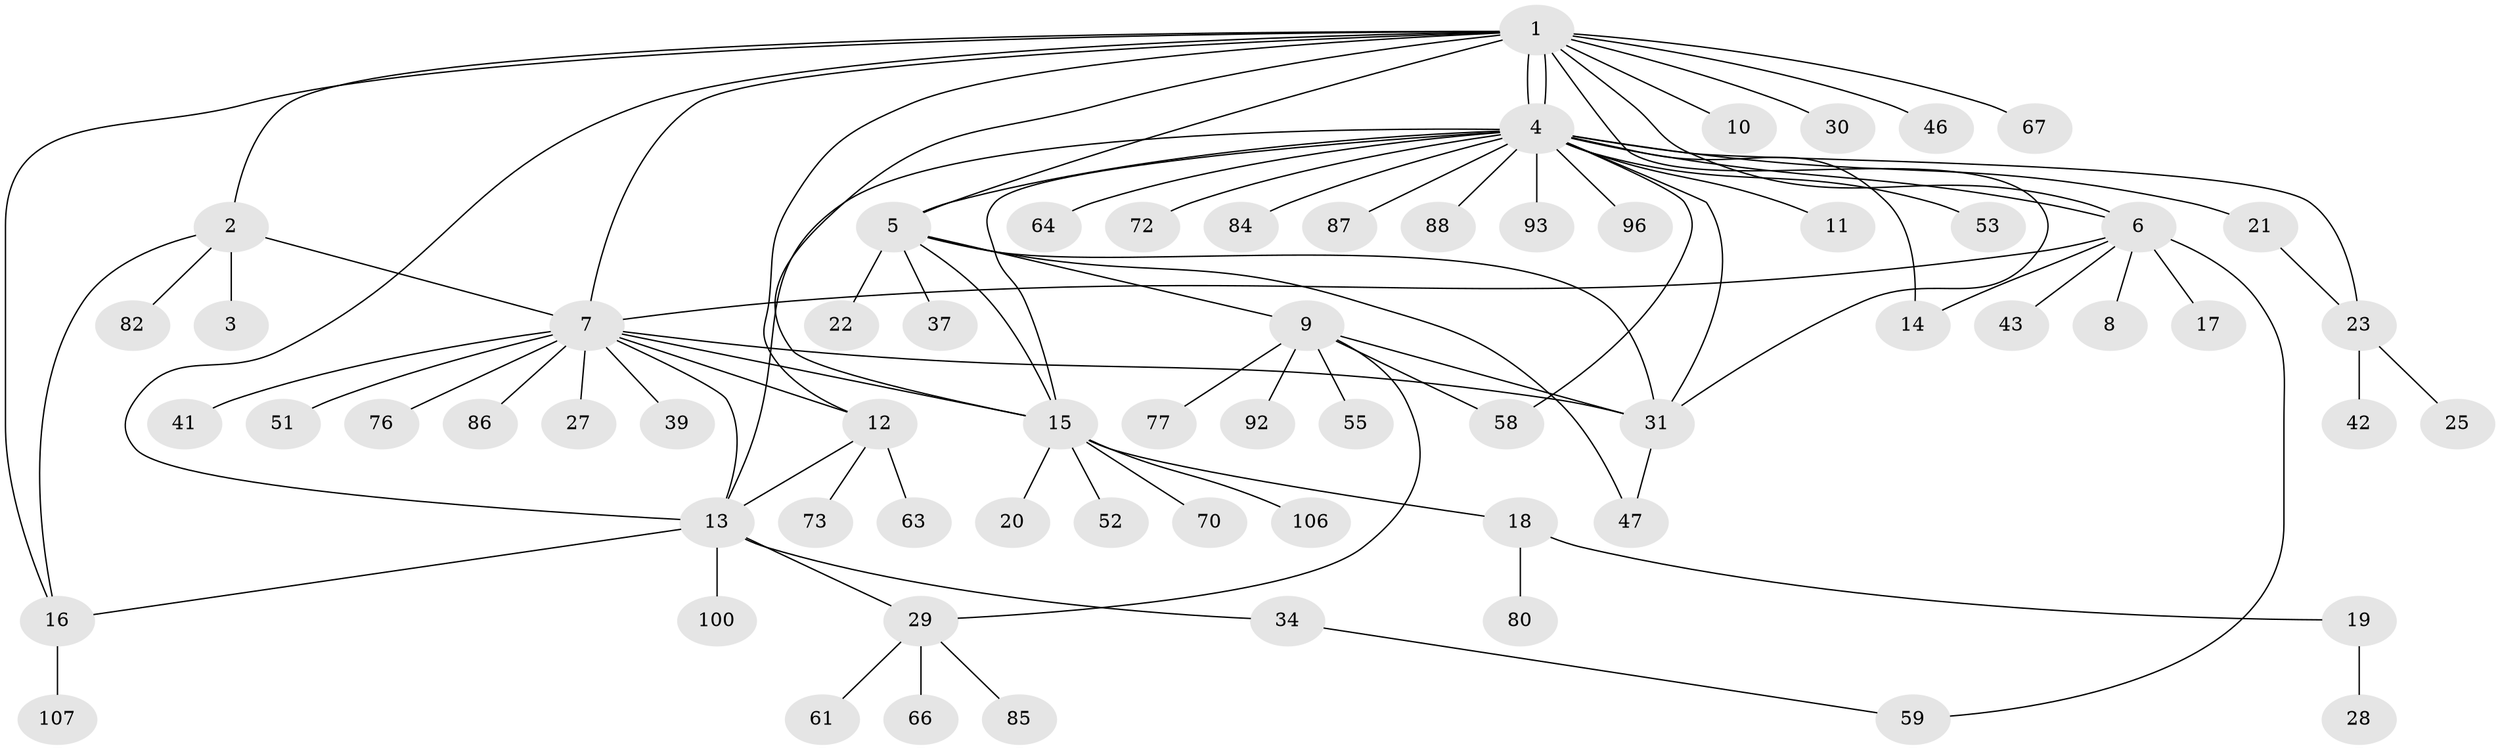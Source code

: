 // original degree distribution, {15: 0.00909090909090909, 5: 0.03636363636363636, 1: 0.5818181818181818, 23: 0.00909090909090909, 9: 0.02727272727272727, 8: 0.01818181818181818, 10: 0.01818181818181818, 2: 0.18181818181818182, 3: 0.06363636363636363, 4: 0.045454545454545456, 6: 0.00909090909090909}
// Generated by graph-tools (version 1.1) at 2025/18/03/04/25 18:18:10]
// undirected, 66 vertices, 89 edges
graph export_dot {
graph [start="1"]
  node [color=gray90,style=filled];
  1;
  2;
  3;
  4 [super="+36+48"];
  5 [super="+110"];
  6 [super="+45"];
  7 [super="+57+24"];
  8 [super="+102"];
  9;
  10;
  11 [super="+32"];
  12;
  13 [super="+38+33+40+60"];
  14 [super="+49"];
  15 [super="+35"];
  16;
  17;
  18;
  19;
  20 [super="+68+79+98"];
  21 [super="+26"];
  22;
  23;
  25;
  27;
  28;
  29;
  30;
  31 [super="+50+74+89+81+56"];
  34;
  37;
  39;
  41;
  42;
  43;
  46;
  47 [super="+75"];
  51;
  52 [super="+91"];
  53;
  55;
  58 [super="+65"];
  59;
  61;
  63;
  64;
  66;
  67;
  70;
  72;
  73;
  76;
  77;
  80 [super="+108"];
  82;
  84;
  85;
  86;
  87;
  88;
  92 [super="+104"];
  93;
  96;
  100;
  106;
  107;
  1 -- 2;
  1 -- 4;
  1 -- 4;
  1 -- 5;
  1 -- 6;
  1 -- 10;
  1 -- 12;
  1 -- 15;
  1 -- 16;
  1 -- 30;
  1 -- 31;
  1 -- 46;
  1 -- 67;
  1 -- 7;
  1 -- 13;
  2 -- 3;
  2 -- 7;
  2 -- 16;
  2 -- 82;
  4 -- 5;
  4 -- 6;
  4 -- 11 [weight=2];
  4 -- 14;
  4 -- 21;
  4 -- 23;
  4 -- 53;
  4 -- 64;
  4 -- 72;
  4 -- 84;
  4 -- 87;
  4 -- 88;
  4 -- 93;
  4 -- 96;
  4 -- 58;
  4 -- 31;
  4 -- 13;
  4 -- 15;
  5 -- 9;
  5 -- 15;
  5 -- 22;
  5 -- 37;
  5 -- 47;
  5 -- 31;
  6 -- 8;
  6 -- 14;
  6 -- 17;
  6 -- 43;
  6 -- 59;
  6 -- 7;
  7 -- 12;
  7 -- 27;
  7 -- 41;
  7 -- 51;
  7 -- 76;
  7 -- 86;
  7 -- 31;
  7 -- 39;
  7 -- 13;
  7 -- 15;
  9 -- 29;
  9 -- 55;
  9 -- 58;
  9 -- 77;
  9 -- 92 [weight=2];
  9 -- 31;
  12 -- 13;
  12 -- 63;
  12 -- 73;
  13 -- 16;
  13 -- 29;
  13 -- 34;
  13 -- 100;
  15 -- 18;
  15 -- 20;
  15 -- 70;
  15 -- 106;
  15 -- 52 [weight=2];
  16 -- 107;
  18 -- 19;
  18 -- 80;
  19 -- 28;
  21 -- 23;
  23 -- 25;
  23 -- 42;
  29 -- 61;
  29 -- 66;
  29 -- 85;
  31 -- 47;
  34 -- 59;
}
